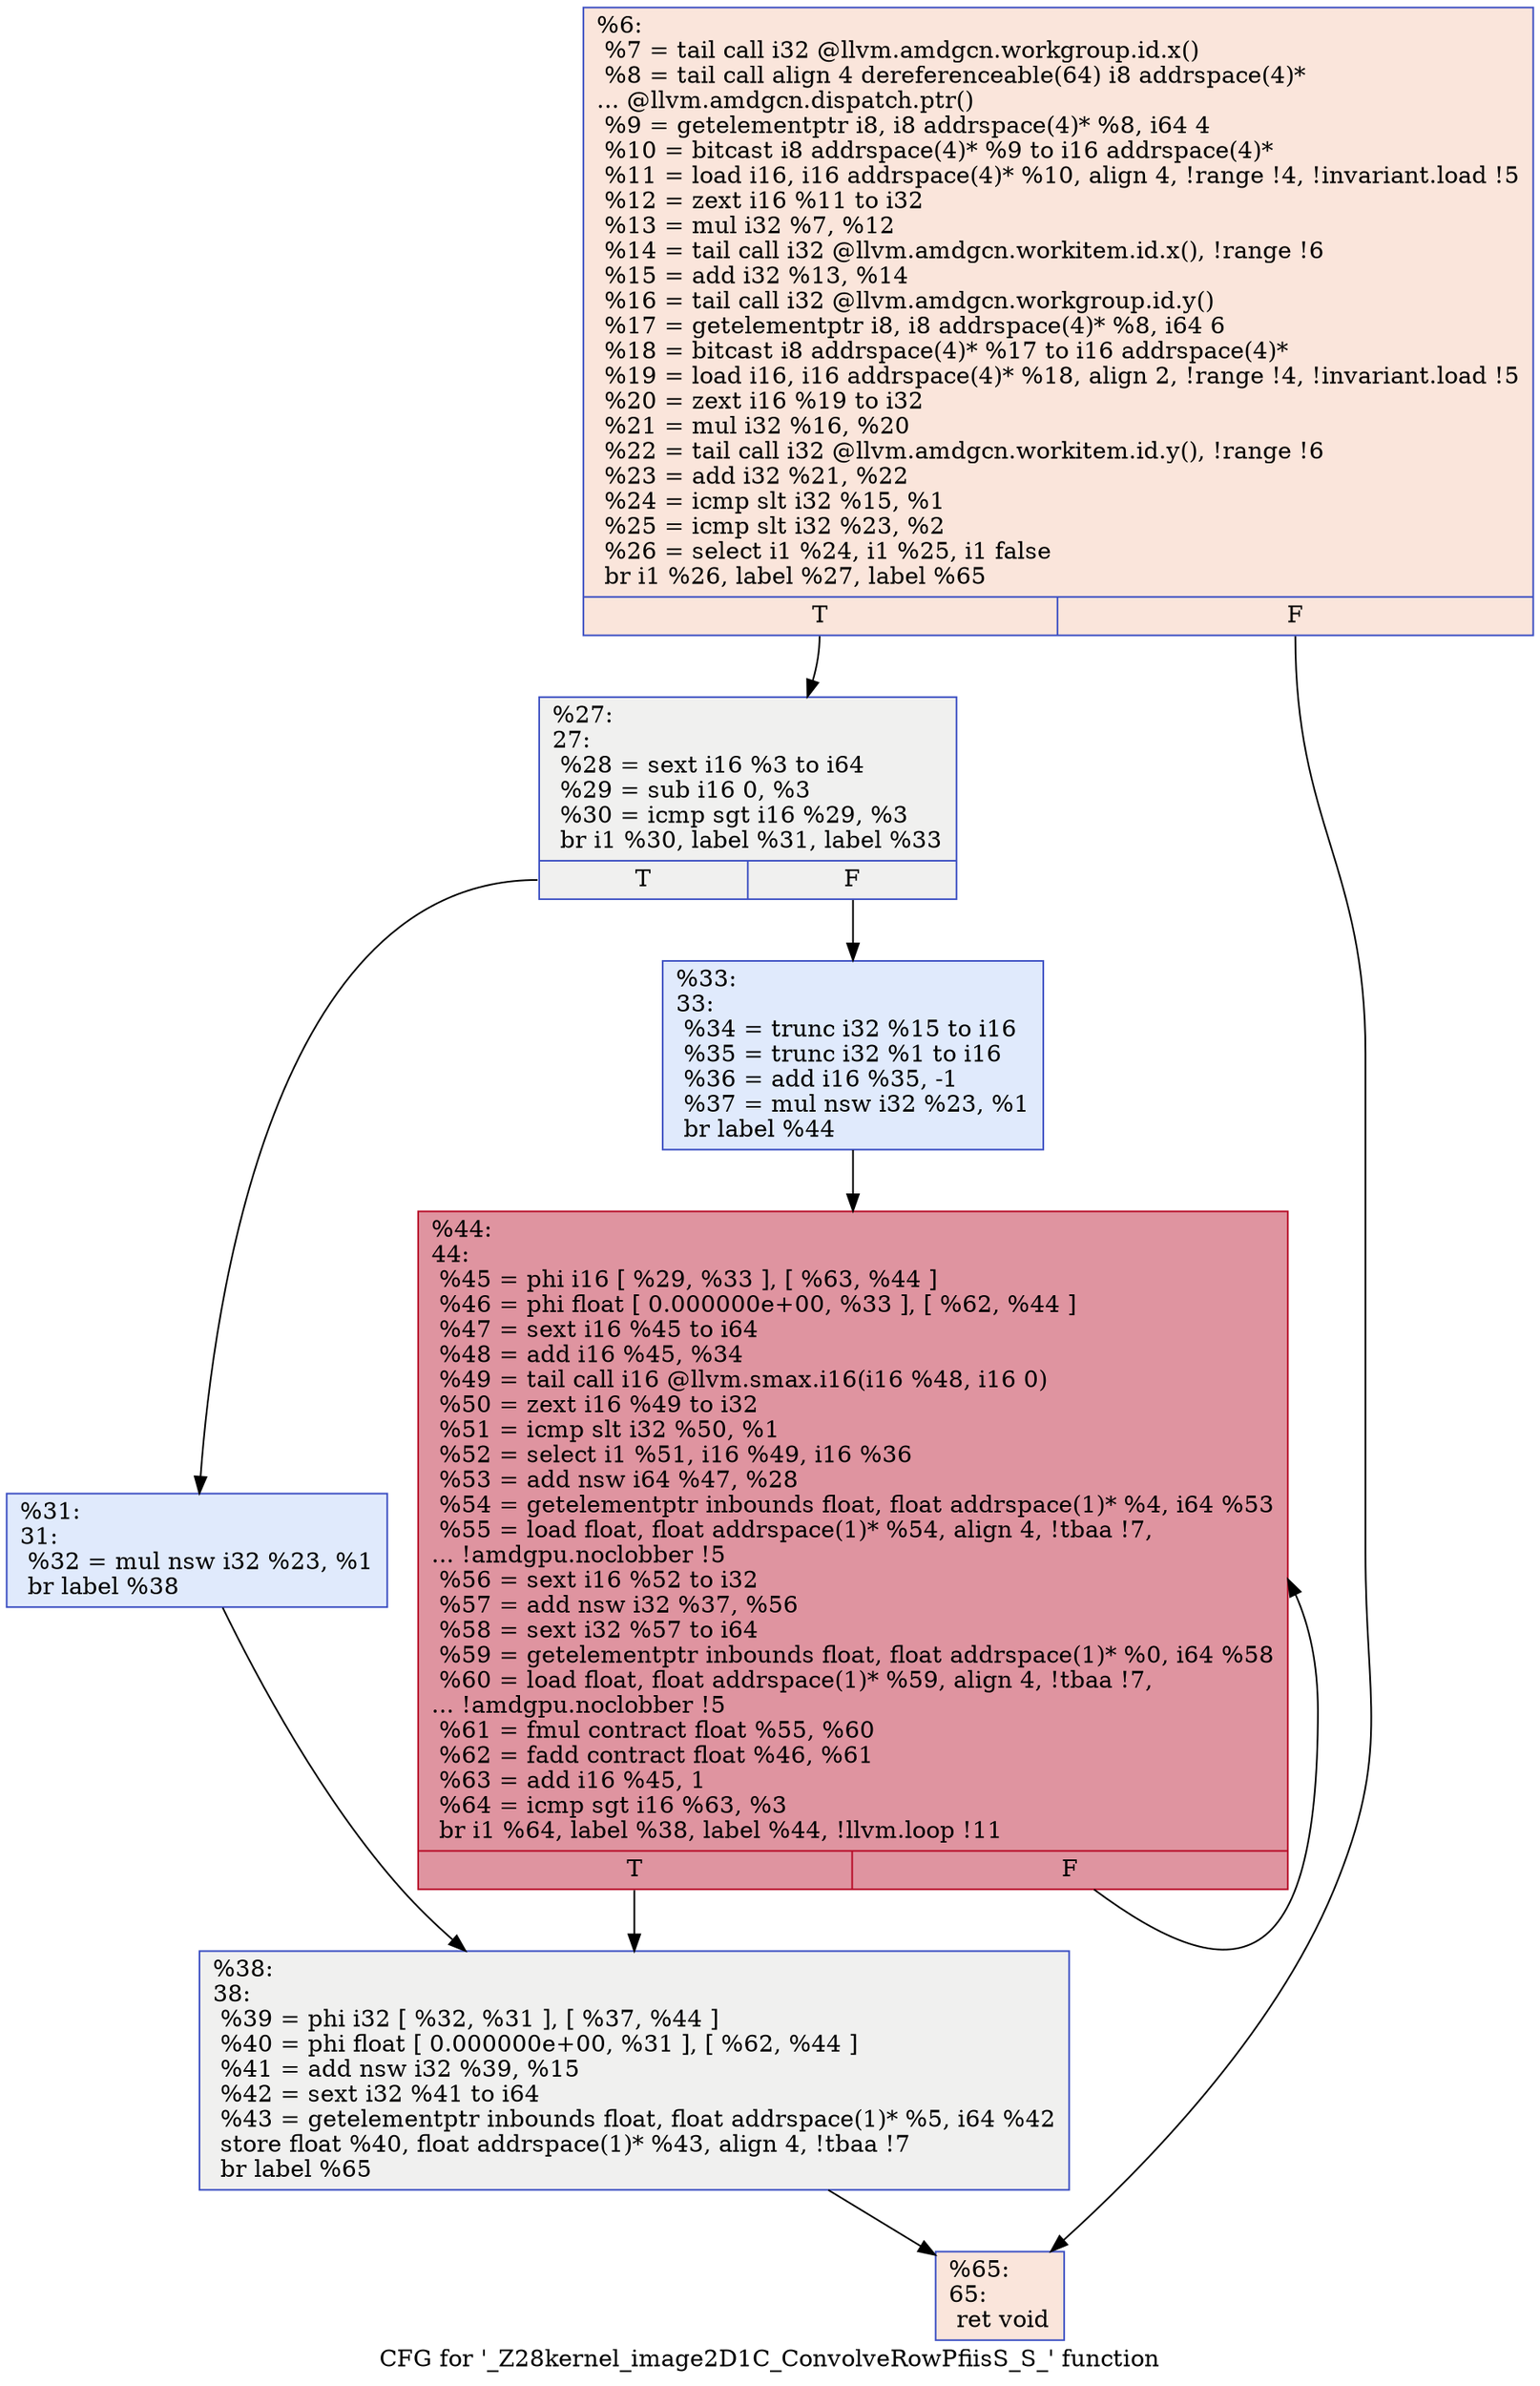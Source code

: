 digraph "CFG for '_Z28kernel_image2D1C_ConvolveRowPfiisS_S_' function" {
	label="CFG for '_Z28kernel_image2D1C_ConvolveRowPfiisS_S_' function";

	Node0x4d6fa70 [shape=record,color="#3d50c3ff", style=filled, fillcolor="#f4c5ad70",label="{%6:\l  %7 = tail call i32 @llvm.amdgcn.workgroup.id.x()\l  %8 = tail call align 4 dereferenceable(64) i8 addrspace(4)*\l... @llvm.amdgcn.dispatch.ptr()\l  %9 = getelementptr i8, i8 addrspace(4)* %8, i64 4\l  %10 = bitcast i8 addrspace(4)* %9 to i16 addrspace(4)*\l  %11 = load i16, i16 addrspace(4)* %10, align 4, !range !4, !invariant.load !5\l  %12 = zext i16 %11 to i32\l  %13 = mul i32 %7, %12\l  %14 = tail call i32 @llvm.amdgcn.workitem.id.x(), !range !6\l  %15 = add i32 %13, %14\l  %16 = tail call i32 @llvm.amdgcn.workgroup.id.y()\l  %17 = getelementptr i8, i8 addrspace(4)* %8, i64 6\l  %18 = bitcast i8 addrspace(4)* %17 to i16 addrspace(4)*\l  %19 = load i16, i16 addrspace(4)* %18, align 2, !range !4, !invariant.load !5\l  %20 = zext i16 %19 to i32\l  %21 = mul i32 %16, %20\l  %22 = tail call i32 @llvm.amdgcn.workitem.id.y(), !range !6\l  %23 = add i32 %21, %22\l  %24 = icmp slt i32 %15, %1\l  %25 = icmp slt i32 %23, %2\l  %26 = select i1 %24, i1 %25, i1 false\l  br i1 %26, label %27, label %65\l|{<s0>T|<s1>F}}"];
	Node0x4d6fa70:s0 -> Node0x4d73530;
	Node0x4d6fa70:s1 -> Node0x4d735c0;
	Node0x4d73530 [shape=record,color="#3d50c3ff", style=filled, fillcolor="#dedcdb70",label="{%27:\l27:                                               \l  %28 = sext i16 %3 to i64\l  %29 = sub i16 0, %3\l  %30 = icmp sgt i16 %29, %3\l  br i1 %30, label %31, label %33\l|{<s0>T|<s1>F}}"];
	Node0x4d73530:s0 -> Node0x4d738c0;
	Node0x4d73530:s1 -> Node0x4d73910;
	Node0x4d738c0 [shape=record,color="#3d50c3ff", style=filled, fillcolor="#b9d0f970",label="{%31:\l31:                                               \l  %32 = mul nsw i32 %23, %1\l  br label %38\l}"];
	Node0x4d738c0 -> Node0x4d71ad0;
	Node0x4d73910 [shape=record,color="#3d50c3ff", style=filled, fillcolor="#b9d0f970",label="{%33:\l33:                                               \l  %34 = trunc i32 %15 to i16\l  %35 = trunc i32 %1 to i16\l  %36 = add i16 %35, -1\l  %37 = mul nsw i32 %23, %1\l  br label %44\l}"];
	Node0x4d73910 -> Node0x4d73ef0;
	Node0x4d71ad0 [shape=record,color="#3d50c3ff", style=filled, fillcolor="#dedcdb70",label="{%38:\l38:                                               \l  %39 = phi i32 [ %32, %31 ], [ %37, %44 ]\l  %40 = phi float [ 0.000000e+00, %31 ], [ %62, %44 ]\l  %41 = add nsw i32 %39, %15\l  %42 = sext i32 %41 to i64\l  %43 = getelementptr inbounds float, float addrspace(1)* %5, i64 %42\l  store float %40, float addrspace(1)* %43, align 4, !tbaa !7\l  br label %65\l}"];
	Node0x4d71ad0 -> Node0x4d735c0;
	Node0x4d73ef0 [shape=record,color="#b70d28ff", style=filled, fillcolor="#b70d2870",label="{%44:\l44:                                               \l  %45 = phi i16 [ %29, %33 ], [ %63, %44 ]\l  %46 = phi float [ 0.000000e+00, %33 ], [ %62, %44 ]\l  %47 = sext i16 %45 to i64\l  %48 = add i16 %45, %34\l  %49 = tail call i16 @llvm.smax.i16(i16 %48, i16 0)\l  %50 = zext i16 %49 to i32\l  %51 = icmp slt i32 %50, %1\l  %52 = select i1 %51, i16 %49, i16 %36\l  %53 = add nsw i64 %47, %28\l  %54 = getelementptr inbounds float, float addrspace(1)* %4, i64 %53\l  %55 = load float, float addrspace(1)* %54, align 4, !tbaa !7,\l... !amdgpu.noclobber !5\l  %56 = sext i16 %52 to i32\l  %57 = add nsw i32 %37, %56\l  %58 = sext i32 %57 to i64\l  %59 = getelementptr inbounds float, float addrspace(1)* %0, i64 %58\l  %60 = load float, float addrspace(1)* %59, align 4, !tbaa !7,\l... !amdgpu.noclobber !5\l  %61 = fmul contract float %55, %60\l  %62 = fadd contract float %46, %61\l  %63 = add i16 %45, 1\l  %64 = icmp sgt i16 %63, %3\l  br i1 %64, label %38, label %44, !llvm.loop !11\l|{<s0>T|<s1>F}}"];
	Node0x4d73ef0:s0 -> Node0x4d71ad0;
	Node0x4d73ef0:s1 -> Node0x4d73ef0;
	Node0x4d735c0 [shape=record,color="#3d50c3ff", style=filled, fillcolor="#f4c5ad70",label="{%65:\l65:                                               \l  ret void\l}"];
}
